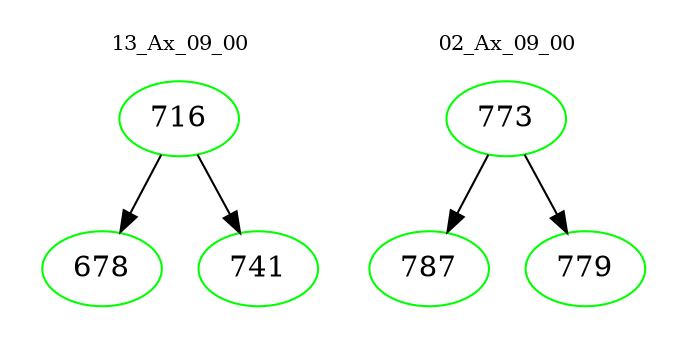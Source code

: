 digraph{
subgraph cluster_0 {
color = white
label = "13_Ax_09_00";
fontsize=10;
T0_716 [label="716", color="green"]
T0_716 -> T0_678 [color="black"]
T0_678 [label="678", color="green"]
T0_716 -> T0_741 [color="black"]
T0_741 [label="741", color="green"]
}
subgraph cluster_1 {
color = white
label = "02_Ax_09_00";
fontsize=10;
T1_773 [label="773", color="green"]
T1_773 -> T1_787 [color="black"]
T1_787 [label="787", color="green"]
T1_773 -> T1_779 [color="black"]
T1_779 [label="779", color="green"]
}
}
